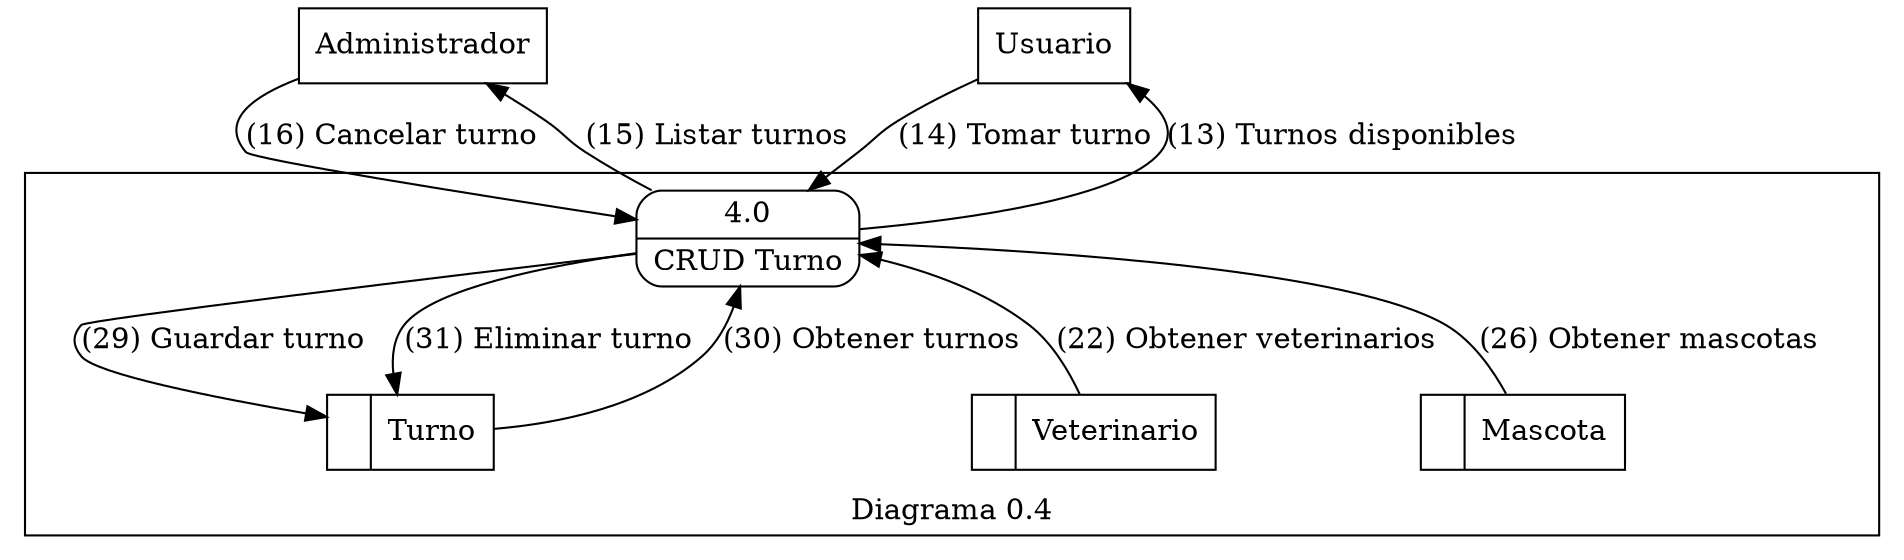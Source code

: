 digraph dfd_vet_level_0_4 {
    node [
        shape=record
    ]

    subgraph external_entities {
        admin [
            label="Administrador"
            shape=box
        ];
        user [
            label="Usuario"
            shape=box
        ];
    }

    subgraph cluster_system {
        label="Diagrama 0.4";
        labelloc="b";

        process40 [
            label="{<f0>4.0|<f1>CRUD Turno}"
            shape=Mrecord
        ];

        store20 [
            label="<f0> |<f1> Veterinario"
        ];
        store30 [
            label="<f0> |<f1> Mascota"
        ];
        store40 [
            label="<f0> |<f1> Turno"
        ];

        {rank=same; l1[style=invis, shape=point]; process40;}
        {rank=same; l2[style=invis, shape=point]; store20; store30; store40;}
    }

    ## Turnos:
    process40 -> user [label="(13) Turnos disponibles"]
    user -> process40 [label="(14) Tomar turno"]
    process40 -> admin [label="(15) Listar turnos"]
    admin -> process40 [label="(16) Cancelar turno"]

    store20 -> process40 [label="(22) Obtener veterinarios"]
    store30 -> process40 [label="(26) Obtener mascotas"]
    process40 -> store40 [label="(29) Guardar turno"]
    store40 -> process40 [label="(30) Obtener turnos"]
    process40 -> store40 [label="(31) Eliminar turno"]
}
